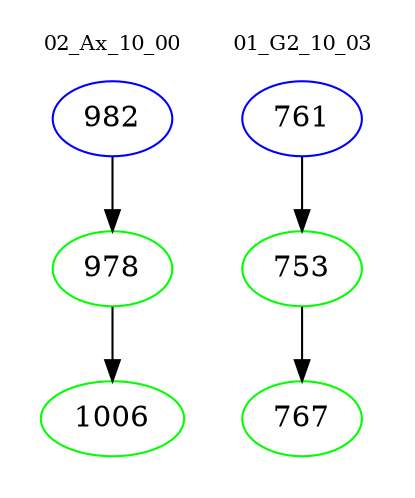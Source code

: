digraph{
subgraph cluster_0 {
color = white
label = "02_Ax_10_00";
fontsize=10;
T0_982 [label="982", color="blue"]
T0_982 -> T0_978 [color="black"]
T0_978 [label="978", color="green"]
T0_978 -> T0_1006 [color="black"]
T0_1006 [label="1006", color="green"]
}
subgraph cluster_1 {
color = white
label = "01_G2_10_03";
fontsize=10;
T1_761 [label="761", color="blue"]
T1_761 -> T1_753 [color="black"]
T1_753 [label="753", color="green"]
T1_753 -> T1_767 [color="black"]
T1_767 [label="767", color="green"]
}
}
